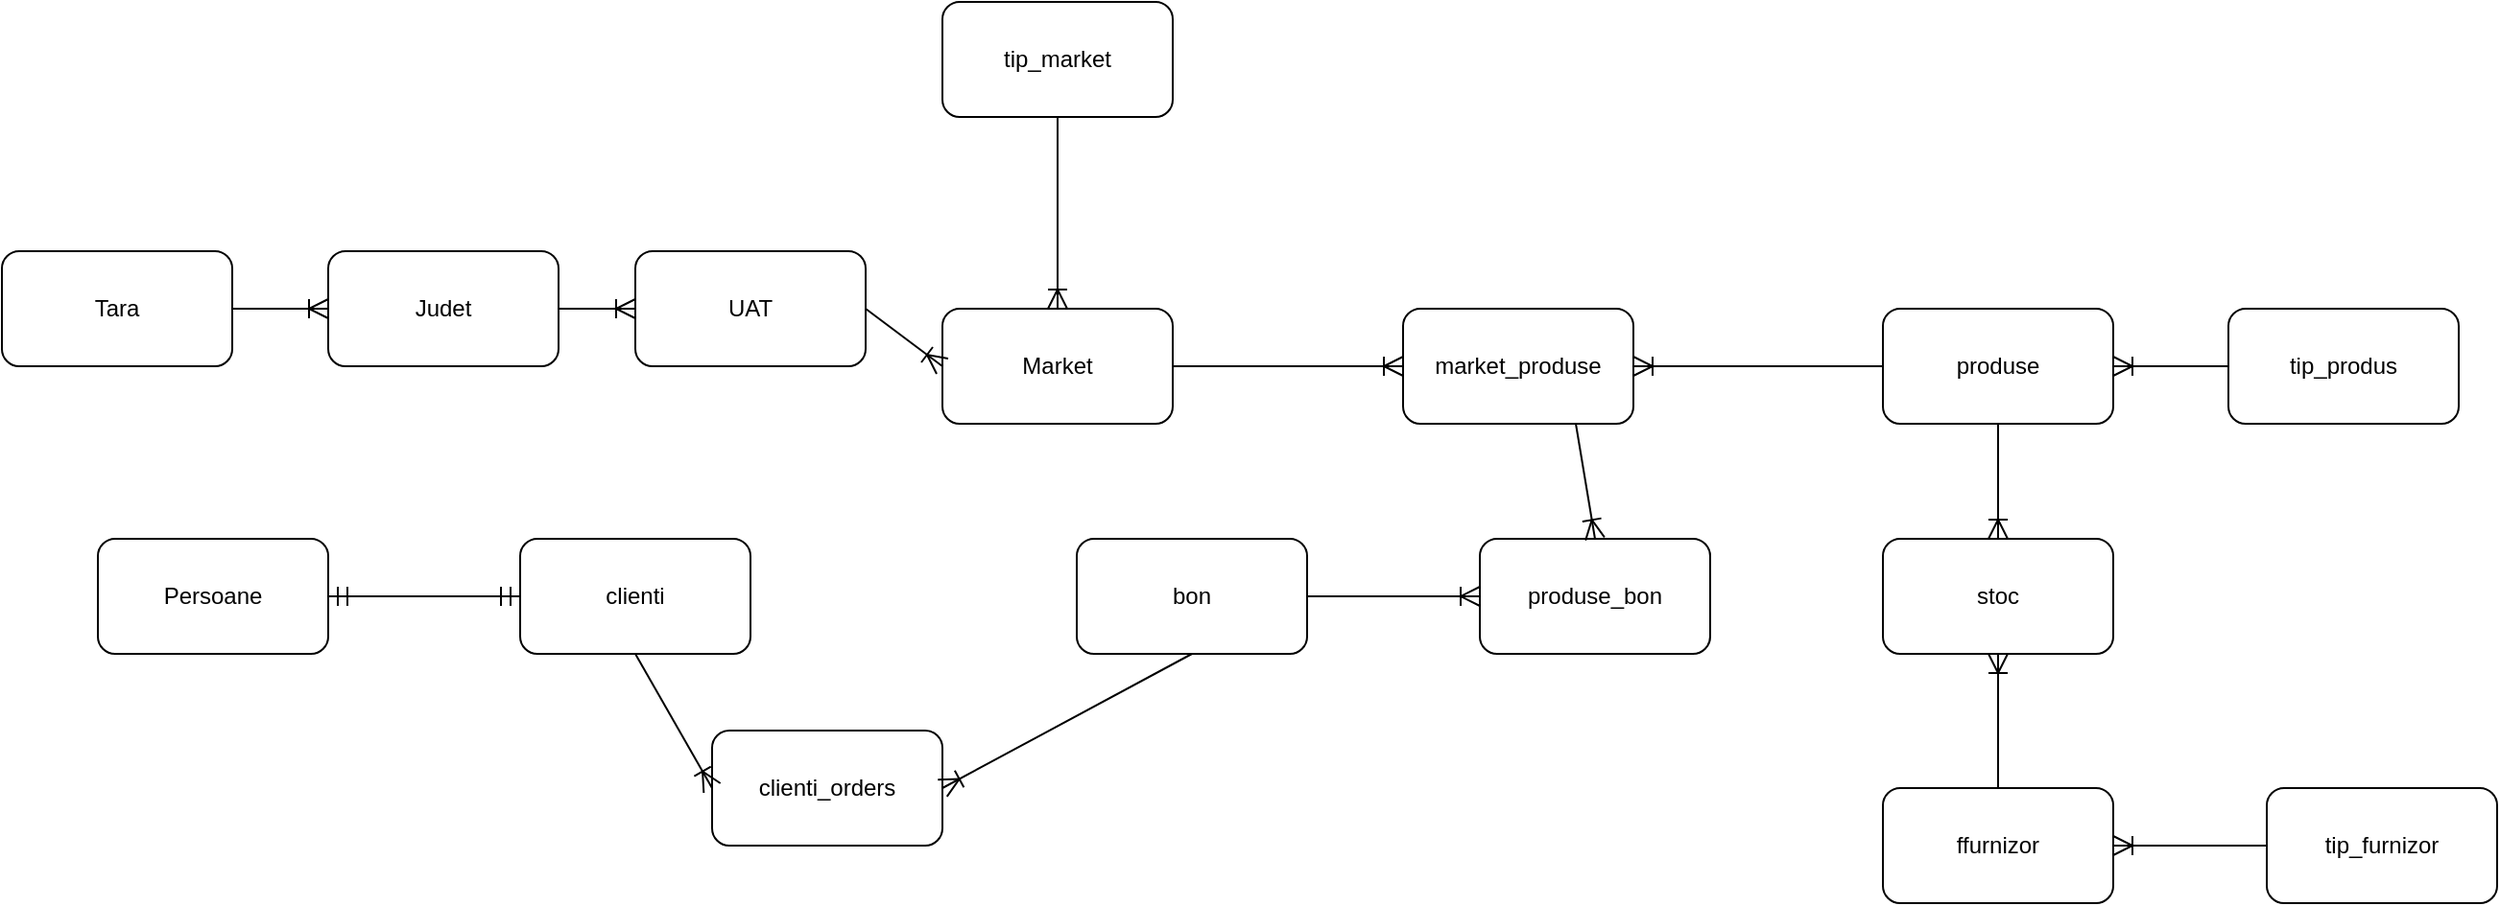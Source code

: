 <mxfile version="24.9.0">
  <diagram id="R2lEEEUBdFMjLlhIrx00" name="Page-1">
    <mxGraphModel dx="649" dy="1854" grid="1" gridSize="10" guides="1" tooltips="1" connect="1" arrows="1" fold="1" page="1" pageScale="1" pageWidth="850" pageHeight="1100" math="0" shadow="0" extFonts="Permanent Marker^https://fonts.googleapis.com/css?family=Permanent+Marker">
      <root>
        <mxCell id="0" />
        <mxCell id="1" parent="0" />
        <mxCell id="pc8Oi7HU2OhGXvztp1S3-3" value="Judet" style="rounded=1;whiteSpace=wrap;html=1;" vertex="1" parent="1">
          <mxGeometry x="240" y="50" width="120" height="60" as="geometry" />
        </mxCell>
        <mxCell id="pc8Oi7HU2OhGXvztp1S3-4" value="Tara" style="rounded=1;whiteSpace=wrap;html=1;" vertex="1" parent="1">
          <mxGeometry x="70" y="50" width="120" height="60" as="geometry" />
        </mxCell>
        <mxCell id="pc8Oi7HU2OhGXvztp1S3-5" value="UAT" style="rounded=1;whiteSpace=wrap;html=1;" vertex="1" parent="1">
          <mxGeometry x="400" y="50" width="120" height="60" as="geometry" />
        </mxCell>
        <mxCell id="pc8Oi7HU2OhGXvztp1S3-6" value="Market" style="rounded=1;whiteSpace=wrap;html=1;" vertex="1" parent="1">
          <mxGeometry x="560" y="80" width="120" height="60" as="geometry" />
        </mxCell>
        <mxCell id="pc8Oi7HU2OhGXvztp1S3-7" value="tip_market" style="rounded=1;whiteSpace=wrap;html=1;" vertex="1" parent="1">
          <mxGeometry x="560" y="-80" width="120" height="60" as="geometry" />
        </mxCell>
        <mxCell id="pc8Oi7HU2OhGXvztp1S3-9" value="clienti" style="rounded=1;whiteSpace=wrap;html=1;" vertex="1" parent="1">
          <mxGeometry x="340" y="200" width="120" height="60" as="geometry" />
        </mxCell>
        <mxCell id="pc8Oi7HU2OhGXvztp1S3-10" value="Persoane" style="rounded=1;whiteSpace=wrap;html=1;" vertex="1" parent="1">
          <mxGeometry x="120" y="200" width="120" height="60" as="geometry" />
        </mxCell>
        <mxCell id="pc8Oi7HU2OhGXvztp1S3-11" value="stoc" style="rounded=1;whiteSpace=wrap;html=1;" vertex="1" parent="1">
          <mxGeometry x="1050" y="200" width="120" height="60" as="geometry" />
        </mxCell>
        <mxCell id="pc8Oi7HU2OhGXvztp1S3-12" value="produse" style="rounded=1;whiteSpace=wrap;html=1;" vertex="1" parent="1">
          <mxGeometry x="1050" y="80" width="120" height="60" as="geometry" />
        </mxCell>
        <mxCell id="pc8Oi7HU2OhGXvztp1S3-13" value="tip_produs" style="rounded=1;whiteSpace=wrap;html=1;" vertex="1" parent="1">
          <mxGeometry x="1230" y="80" width="120" height="60" as="geometry" />
        </mxCell>
        <mxCell id="pc8Oi7HU2OhGXvztp1S3-14" value="ffurnizor" style="rounded=1;whiteSpace=wrap;html=1;" vertex="1" parent="1">
          <mxGeometry x="1050" y="330" width="120" height="60" as="geometry" />
        </mxCell>
        <mxCell id="pc8Oi7HU2OhGXvztp1S3-15" value="tip_furnizor" style="rounded=1;whiteSpace=wrap;html=1;" vertex="1" parent="1">
          <mxGeometry x="1250" y="330" width="120" height="60" as="geometry" />
        </mxCell>
        <mxCell id="pc8Oi7HU2OhGXvztp1S3-18" value="" style="fontSize=12;html=1;endArrow=ERoneToMany;rounded=0;startSize=8;endSize=8;entryX=0;entryY=0.5;entryDx=0;entryDy=0;exitX=1;exitY=0.5;exitDx=0;exitDy=0;" edge="1" parent="1" source="pc8Oi7HU2OhGXvztp1S3-5" target="pc8Oi7HU2OhGXvztp1S3-6">
          <mxGeometry width="100" height="100" relative="1" as="geometry">
            <mxPoint x="420" y="110" as="sourcePoint" />
            <mxPoint x="520" y="10" as="targetPoint" />
          </mxGeometry>
        </mxCell>
        <mxCell id="pc8Oi7HU2OhGXvztp1S3-22" value="" style="edgeStyle=entityRelationEdgeStyle;fontSize=12;html=1;endArrow=ERoneToMany;rounded=0;startSize=8;endSize=8;curved=1;exitX=1;exitY=0.5;exitDx=0;exitDy=0;entryX=0;entryY=0.5;entryDx=0;entryDy=0;" edge="1" parent="1" source="pc8Oi7HU2OhGXvztp1S3-4" target="pc8Oi7HU2OhGXvztp1S3-3">
          <mxGeometry width="100" height="100" relative="1" as="geometry">
            <mxPoint x="200" y="80" as="sourcePoint" />
            <mxPoint x="300" y="-20" as="targetPoint" />
          </mxGeometry>
        </mxCell>
        <mxCell id="pc8Oi7HU2OhGXvztp1S3-23" value="" style="edgeStyle=entityRelationEdgeStyle;fontSize=12;html=1;endArrow=ERoneToMany;rounded=0;startSize=8;endSize=8;curved=1;exitX=1;exitY=0.5;exitDx=0;exitDy=0;entryX=0;entryY=0.5;entryDx=0;entryDy=0;" edge="1" parent="1" source="pc8Oi7HU2OhGXvztp1S3-3" target="pc8Oi7HU2OhGXvztp1S3-5">
          <mxGeometry width="100" height="100" relative="1" as="geometry">
            <mxPoint x="400" y="410" as="sourcePoint" />
            <mxPoint x="500" y="310" as="targetPoint" />
          </mxGeometry>
        </mxCell>
        <mxCell id="pc8Oi7HU2OhGXvztp1S3-24" value="" style="edgeStyle=entityRelationEdgeStyle;fontSize=12;html=1;endArrow=ERmandOne;startArrow=ERmandOne;rounded=0;startSize=8;endSize=8;curved=1;exitX=1;exitY=0.5;exitDx=0;exitDy=0;entryX=0;entryY=0.5;entryDx=0;entryDy=0;" edge="1" parent="1" source="pc8Oi7HU2OhGXvztp1S3-10" target="pc8Oi7HU2OhGXvztp1S3-9">
          <mxGeometry width="100" height="100" relative="1" as="geometry">
            <mxPoint x="250" y="230" as="sourcePoint" />
            <mxPoint x="330" y="260" as="targetPoint" />
            <Array as="points">
              <mxPoint x="260" y="220" />
            </Array>
          </mxGeometry>
        </mxCell>
        <mxCell id="pc8Oi7HU2OhGXvztp1S3-26" value="bon" style="rounded=1;whiteSpace=wrap;html=1;" vertex="1" parent="1">
          <mxGeometry x="630" y="200" width="120" height="60" as="geometry" />
        </mxCell>
        <mxCell id="pc8Oi7HU2OhGXvztp1S3-27" value="clienti_orders" style="rounded=1;whiteSpace=wrap;html=1;" vertex="1" parent="1">
          <mxGeometry x="440" y="300" width="120" height="60" as="geometry" />
        </mxCell>
        <mxCell id="pc8Oi7HU2OhGXvztp1S3-28" value="" style="fontSize=12;html=1;endArrow=ERoneToMany;rounded=0;startSize=8;endSize=8;exitX=0.5;exitY=1;exitDx=0;exitDy=0;entryX=1;entryY=0.5;entryDx=0;entryDy=0;" edge="1" parent="1" source="pc8Oi7HU2OhGXvztp1S3-26" target="pc8Oi7HU2OhGXvztp1S3-27">
          <mxGeometry width="100" height="100" relative="1" as="geometry">
            <mxPoint x="380" y="390" as="sourcePoint" />
            <mxPoint x="480" y="290" as="targetPoint" />
          </mxGeometry>
        </mxCell>
        <mxCell id="pc8Oi7HU2OhGXvztp1S3-29" value="" style="fontSize=12;html=1;endArrow=ERoneToMany;rounded=0;startSize=8;endSize=8;entryX=0;entryY=0.5;entryDx=0;entryDy=0;exitX=0.5;exitY=1;exitDx=0;exitDy=0;" edge="1" parent="1" source="pc8Oi7HU2OhGXvztp1S3-9" target="pc8Oi7HU2OhGXvztp1S3-27">
          <mxGeometry width="100" height="100" relative="1" as="geometry">
            <mxPoint x="290" y="330" as="sourcePoint" />
            <mxPoint x="210" y="350" as="targetPoint" />
          </mxGeometry>
        </mxCell>
        <mxCell id="pc8Oi7HU2OhGXvztp1S3-31" value="" style="edgeStyle=entityRelationEdgeStyle;fontSize=12;html=1;endArrow=ERoneToMany;rounded=0;startSize=8;endSize=8;curved=1;exitX=0;exitY=0.5;exitDx=0;exitDy=0;entryX=1;entryY=0.5;entryDx=0;entryDy=0;" edge="1" parent="1" source="pc8Oi7HU2OhGXvztp1S3-13" target="pc8Oi7HU2OhGXvztp1S3-12">
          <mxGeometry width="100" height="100" relative="1" as="geometry">
            <mxPoint x="1170" y="60" as="sourcePoint" />
            <mxPoint x="1270" y="-40" as="targetPoint" />
          </mxGeometry>
        </mxCell>
        <mxCell id="pc8Oi7HU2OhGXvztp1S3-32" value="" style="edgeStyle=entityRelationEdgeStyle;fontSize=12;html=1;endArrow=ERoneToMany;rounded=0;startSize=8;endSize=8;curved=1;exitX=0;exitY=0.5;exitDx=0;exitDy=0;entryX=1;entryY=0.5;entryDx=0;entryDy=0;" edge="1" parent="1" source="pc8Oi7HU2OhGXvztp1S3-15" target="pc8Oi7HU2OhGXvztp1S3-14">
          <mxGeometry width="100" height="100" relative="1" as="geometry">
            <mxPoint x="1170" y="60" as="sourcePoint" />
            <mxPoint x="1270" y="-40" as="targetPoint" />
          </mxGeometry>
        </mxCell>
        <mxCell id="pc8Oi7HU2OhGXvztp1S3-34" value="" style="fontSize=12;html=1;endArrow=ERoneToMany;rounded=0;startSize=8;endSize=8;exitX=0.5;exitY=1;exitDx=0;exitDy=0;entryX=0.5;entryY=0;entryDx=0;entryDy=0;" edge="1" parent="1" source="pc8Oi7HU2OhGXvztp1S3-12" target="pc8Oi7HU2OhGXvztp1S3-11">
          <mxGeometry width="100" height="100" relative="1" as="geometry">
            <mxPoint x="1170" y="60" as="sourcePoint" />
            <mxPoint x="1270" y="-40" as="targetPoint" />
          </mxGeometry>
        </mxCell>
        <mxCell id="pc8Oi7HU2OhGXvztp1S3-35" value="" style="fontSize=12;html=1;endArrow=ERoneToMany;rounded=0;startSize=8;endSize=8;exitX=0.5;exitY=0;exitDx=0;exitDy=0;entryX=0.5;entryY=1;entryDx=0;entryDy=0;" edge="1" parent="1" source="pc8Oi7HU2OhGXvztp1S3-14" target="pc8Oi7HU2OhGXvztp1S3-11">
          <mxGeometry width="100" height="100" relative="1" as="geometry">
            <mxPoint x="1170" y="60" as="sourcePoint" />
            <mxPoint x="1270" y="-40" as="targetPoint" />
          </mxGeometry>
        </mxCell>
        <mxCell id="pc8Oi7HU2OhGXvztp1S3-36" value="" style="fontSize=12;html=1;endArrow=ERoneToMany;rounded=0;startSize=8;endSize=8;exitX=0.5;exitY=1;exitDx=0;exitDy=0;entryX=0.5;entryY=0;entryDx=0;entryDy=0;" edge="1" parent="1" source="pc8Oi7HU2OhGXvztp1S3-7" target="pc8Oi7HU2OhGXvztp1S3-6">
          <mxGeometry width="100" height="100" relative="1" as="geometry">
            <mxPoint x="720" y="210" as="sourcePoint" />
            <mxPoint x="820" y="110" as="targetPoint" />
          </mxGeometry>
        </mxCell>
        <mxCell id="pc8Oi7HU2OhGXvztp1S3-41" value="market_produse" style="rounded=1;whiteSpace=wrap;html=1;" vertex="1" parent="1">
          <mxGeometry x="800" y="80" width="120" height="60" as="geometry" />
        </mxCell>
        <mxCell id="pc8Oi7HU2OhGXvztp1S3-42" value="" style="edgeStyle=entityRelationEdgeStyle;fontSize=12;html=1;endArrow=ERoneToMany;rounded=0;startSize=8;endSize=8;curved=1;exitX=1;exitY=0.5;exitDx=0;exitDy=0;entryX=0;entryY=0.5;entryDx=0;entryDy=0;" edge="1" parent="1" source="pc8Oi7HU2OhGXvztp1S3-6" target="pc8Oi7HU2OhGXvztp1S3-41">
          <mxGeometry width="100" height="100" relative="1" as="geometry">
            <mxPoint x="730" y="80" as="sourcePoint" />
            <mxPoint x="830" y="-20" as="targetPoint" />
          </mxGeometry>
        </mxCell>
        <mxCell id="pc8Oi7HU2OhGXvztp1S3-43" value="" style="edgeStyle=entityRelationEdgeStyle;fontSize=12;html=1;endArrow=ERoneToMany;rounded=0;startSize=8;endSize=8;curved=1;exitX=0;exitY=0.5;exitDx=0;exitDy=0;entryX=1;entryY=0.5;entryDx=0;entryDy=0;" edge="1" parent="1" source="pc8Oi7HU2OhGXvztp1S3-12" target="pc8Oi7HU2OhGXvztp1S3-41">
          <mxGeometry width="100" height="100" relative="1" as="geometry">
            <mxPoint x="730" y="80" as="sourcePoint" />
            <mxPoint x="830" y="-20" as="targetPoint" />
          </mxGeometry>
        </mxCell>
        <mxCell id="pc8Oi7HU2OhGXvztp1S3-44" value="produse_bon" style="rounded=1;whiteSpace=wrap;html=1;" vertex="1" parent="1">
          <mxGeometry x="840" y="200" width="120" height="60" as="geometry" />
        </mxCell>
        <mxCell id="pc8Oi7HU2OhGXvztp1S3-46" value="" style="edgeStyle=entityRelationEdgeStyle;fontSize=12;html=1;endArrow=ERoneToMany;rounded=0;startSize=8;endSize=8;curved=1;exitX=1;exitY=0.5;exitDx=0;exitDy=0;entryX=0;entryY=0.5;entryDx=0;entryDy=0;" edge="1" parent="1" source="pc8Oi7HU2OhGXvztp1S3-26" target="pc8Oi7HU2OhGXvztp1S3-44">
          <mxGeometry width="100" height="100" relative="1" as="geometry">
            <mxPoint x="890" y="330" as="sourcePoint" />
            <mxPoint x="990" y="230" as="targetPoint" />
          </mxGeometry>
        </mxCell>
        <mxCell id="pc8Oi7HU2OhGXvztp1S3-47" value="" style="fontSize=12;html=1;endArrow=ERoneToMany;rounded=0;startSize=8;endSize=8;exitX=0.75;exitY=1;exitDx=0;exitDy=0;entryX=0.5;entryY=0;entryDx=0;entryDy=0;" edge="1" parent="1" source="pc8Oi7HU2OhGXvztp1S3-41" target="pc8Oi7HU2OhGXvztp1S3-44">
          <mxGeometry width="100" height="100" relative="1" as="geometry">
            <mxPoint x="770" y="290" as="sourcePoint" />
            <mxPoint x="870" y="190" as="targetPoint" />
          </mxGeometry>
        </mxCell>
      </root>
    </mxGraphModel>
  </diagram>
</mxfile>
